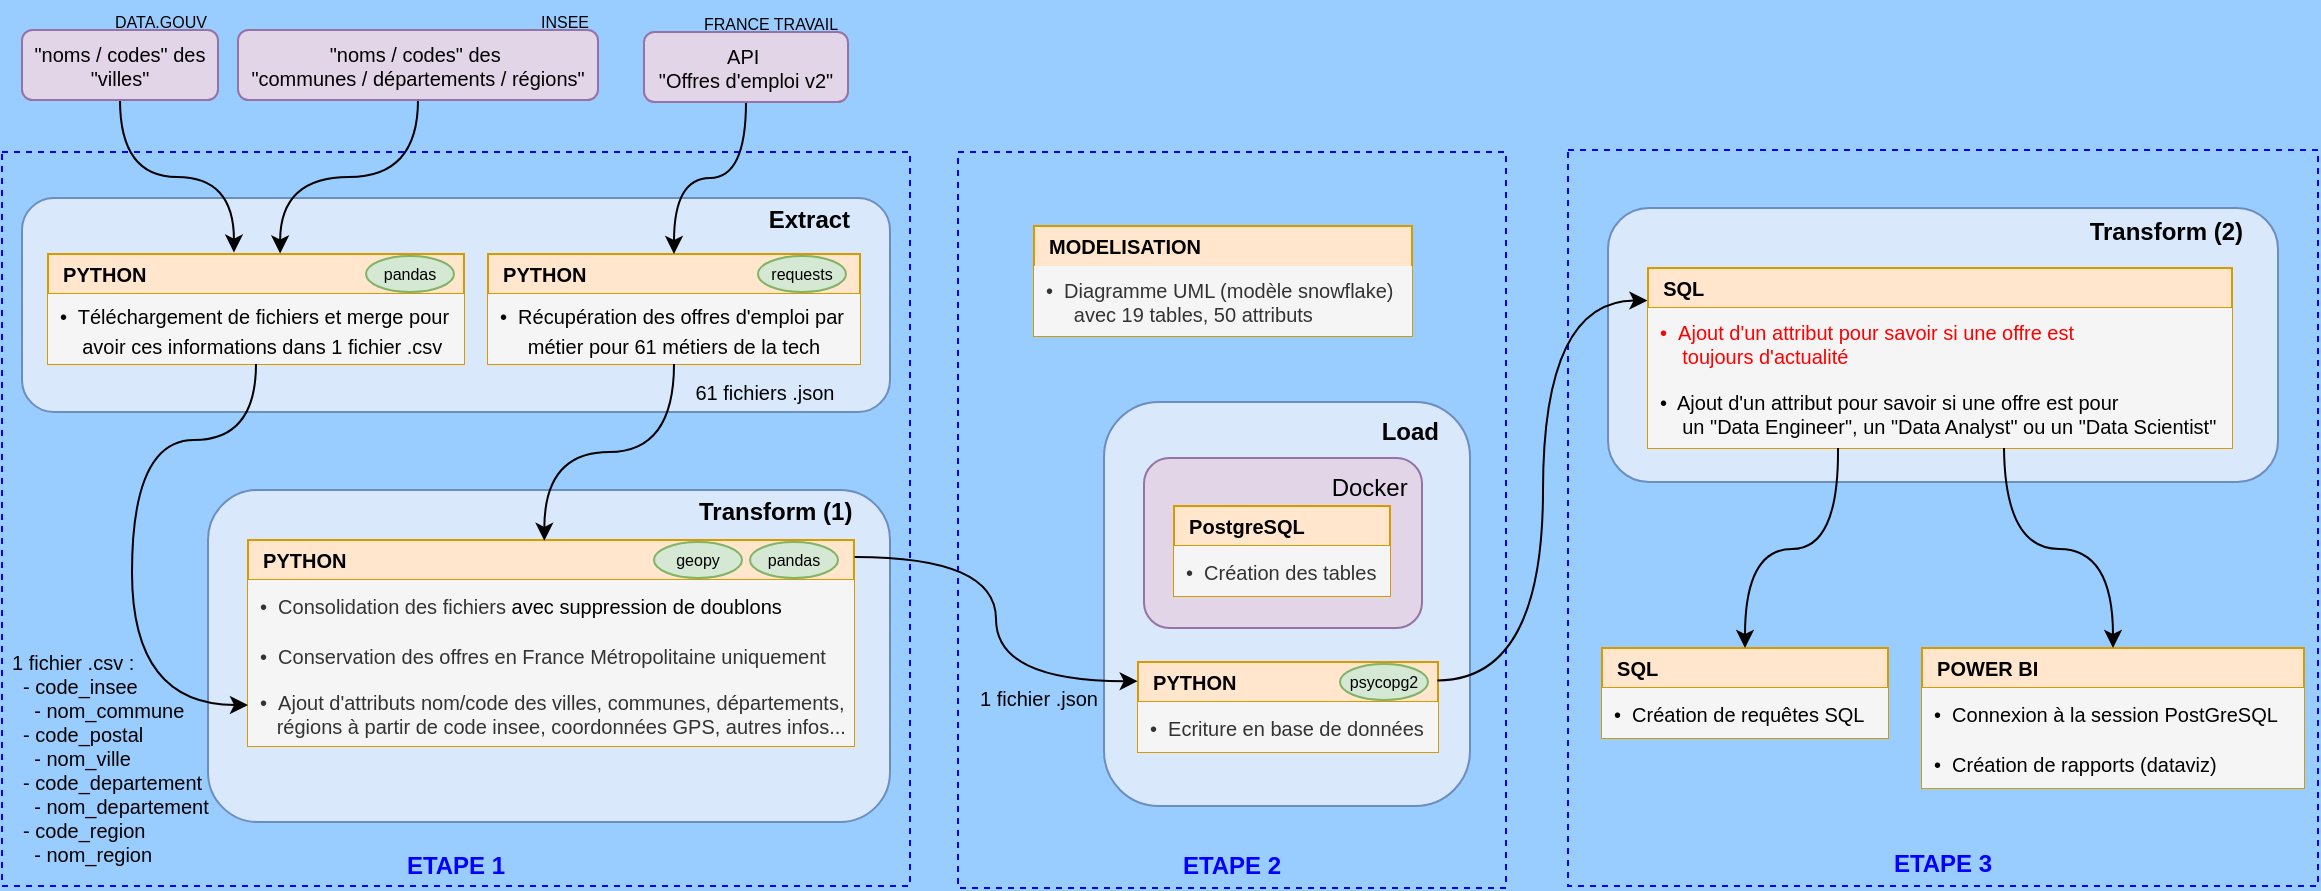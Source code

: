 <mxfile version="26.1.1">
  <diagram name="Page-1" id="PEG4fmZPOcqcN3tmb9fP">
    <mxGraphModel dx="5940" dy="686" grid="0" gridSize="10" guides="1" tooltips="1" connect="1" arrows="1" fold="1" page="1" pageScale="1" pageWidth="4681" pageHeight="3300" background="#99CCFF" math="0" shadow="0">
      <root>
        <mxCell id="0" />
        <mxCell id="1" parent="0" />
        <mxCell id="eYIj9YyXecUdHDmmm4ep-8" value="&lt;div&gt;&lt;font style=&quot;color: rgb(0, 0, 255);&quot;&gt;&lt;br&gt;&lt;/font&gt;&lt;/div&gt;&lt;div&gt;&lt;font style=&quot;color: rgb(0, 0, 255);&quot;&gt;&lt;br&gt;&lt;/font&gt;&lt;/div&gt;&lt;div&gt;&lt;font style=&quot;color: rgb(0, 0, 255);&quot;&gt;&lt;br&gt;&lt;/font&gt;&lt;/div&gt;&lt;div&gt;&lt;font style=&quot;color: rgb(0, 0, 255);&quot;&gt;&lt;br&gt;&lt;/font&gt;&lt;/div&gt;&lt;div&gt;&lt;font style=&quot;color: rgb(0, 0, 255);&quot;&gt;&lt;br&gt;&lt;/font&gt;&lt;/div&gt;&lt;div&gt;&lt;font style=&quot;color: rgb(0, 0, 255);&quot;&gt;&lt;br&gt;&lt;/font&gt;&lt;/div&gt;&lt;div&gt;&lt;font style=&quot;color: rgb(0, 0, 255);&quot;&gt;&lt;br&gt;&lt;/font&gt;&lt;/div&gt;&lt;div&gt;&lt;font style=&quot;color: rgb(0, 0, 255);&quot;&gt;&lt;br&gt;&lt;/font&gt;&lt;/div&gt;&lt;div&gt;&lt;font style=&quot;color: rgb(0, 0, 255);&quot;&gt;&lt;br&gt;&lt;/font&gt;&lt;/div&gt;&lt;div&gt;&lt;font style=&quot;color: rgb(0, 0, 255);&quot;&gt;&lt;br&gt;&lt;/font&gt;&lt;/div&gt;&lt;div&gt;&lt;span style=&quot;background-color: transparent; color: light-dark(rgb(0, 0, 255), rgb(205, 205, 255));&quot;&gt;&lt;br&gt;&lt;/span&gt;&lt;/div&gt;&lt;div&gt;&lt;span style=&quot;background-color: transparent; color: light-dark(rgb(0, 0, 255), rgb(205, 205, 255));&quot;&gt;&lt;br&gt;&lt;/span&gt;&lt;/div&gt;&lt;div&gt;&lt;span style=&quot;background-color: transparent; color: light-dark(rgb(0, 0, 255), rgb(205, 205, 255));&quot;&gt;&lt;br&gt;&lt;/span&gt;&lt;/div&gt;&lt;div&gt;&lt;span style=&quot;background-color: transparent; color: light-dark(rgb(0, 0, 255), rgb(205, 205, 255));&quot;&gt;&lt;br&gt;&lt;/span&gt;&lt;/div&gt;&lt;div&gt;&lt;span style=&quot;background-color: transparent; color: light-dark(rgb(0, 0, 255), rgb(205, 205, 255));&quot;&gt;&lt;br&gt;&lt;/span&gt;&lt;/div&gt;&lt;div&gt;&lt;span style=&quot;background-color: transparent; color: light-dark(rgb(0, 0, 255), rgb(205, 205, 255));&quot;&gt;&lt;br&gt;&lt;/span&gt;&lt;/div&gt;&lt;div&gt;&lt;span style=&quot;background-color: transparent; color: light-dark(rgb(0, 0, 255), rgb(205, 205, 255));&quot;&gt;&lt;br&gt;&lt;/span&gt;&lt;/div&gt;&lt;div&gt;&lt;span style=&quot;background-color: transparent; color: light-dark(rgb(0, 0, 255), rgb(205, 205, 255));&quot;&gt;&lt;br&gt;&lt;/span&gt;&lt;/div&gt;&lt;div&gt;&lt;span style=&quot;background-color: transparent; color: light-dark(rgb(0, 0, 255), rgb(205, 205, 255));&quot;&gt;&lt;br&gt;&lt;/span&gt;&lt;/div&gt;&lt;div&gt;&lt;span style=&quot;background-color: transparent; color: light-dark(rgb(0, 0, 255), rgb(205, 205, 255));&quot;&gt;&lt;br&gt;&lt;/span&gt;&lt;/div&gt;&lt;div&gt;&lt;span style=&quot;background-color: transparent; color: light-dark(rgb(0, 0, 255), rgb(205, 205, 255));&quot;&gt;&lt;br&gt;&lt;/span&gt;&lt;/div&gt;&lt;div&gt;&lt;span style=&quot;background-color: transparent; color: light-dark(rgb(0, 0, 255), rgb(205, 205, 255));&quot;&gt;&lt;br&gt;&lt;/span&gt;&lt;/div&gt;&lt;div&gt;&lt;b style=&quot;background-color: transparent; color: light-dark(rgb(0, 0, 255), rgb(205, 205, 255));&quot;&gt;&lt;br&gt;&lt;/b&gt;&lt;/div&gt;&lt;div&gt;&lt;b style=&quot;background-color: transparent; color: light-dark(rgb(0, 0, 255), rgb(205, 205, 255));&quot;&gt;&lt;br&gt;&lt;/b&gt;&lt;/div&gt;&lt;div&gt;&lt;b style=&quot;background-color: transparent; color: light-dark(rgb(0, 0, 255), rgb(205, 205, 255));&quot;&gt;ETAPE 2&lt;/b&gt;&lt;/div&gt;" style="rounded=0;whiteSpace=wrap;html=1;fillColor=none;dashed=1;strokeColor=#0000FF;" parent="1" vertex="1">
          <mxGeometry x="-3560" y="969" width="274" height="368" as="geometry" />
        </mxCell>
        <mxCell id="ZqSi49jVPxYIq9pt5e5S-24" value="&amp;nbsp; &amp;nbsp; &amp;nbsp; &amp;nbsp; &amp;nbsp; &amp;nbsp; &amp;nbsp; &amp;nbsp; &amp;nbsp; &amp;nbsp; &amp;nbsp; &amp;nbsp; &amp;nbsp; &amp;nbsp; &amp;nbsp; &amp;nbsp; &amp;nbsp; &amp;nbsp; &amp;nbsp;&lt;b&gt;Load&lt;/b&gt;&lt;div&gt;&lt;br&gt;&lt;/div&gt;&lt;div&gt;&lt;br&gt;&lt;/div&gt;&lt;div&gt;&lt;br&gt;&lt;/div&gt;&lt;div&gt;&lt;br&gt;&lt;/div&gt;&lt;div&gt;&lt;br&gt;&lt;/div&gt;&lt;div&gt;&lt;br&gt;&lt;/div&gt;&lt;div&gt;&lt;br&gt;&lt;/div&gt;&lt;div&gt;&lt;br&gt;&lt;/div&gt;&lt;div&gt;&lt;br&gt;&lt;/div&gt;&lt;div&gt;&lt;br&gt;&lt;/div&gt;&lt;div&gt;&lt;br&gt;&lt;/div&gt;&lt;div&gt;&lt;br&gt;&lt;/div&gt;" style="rounded=1;whiteSpace=wrap;html=1;fillColor=#dae8fc;strokeColor=#6c8ebf;" parent="1" vertex="1">
          <mxGeometry x="-3487" y="1094" width="183" height="202" as="geometry" />
        </mxCell>
        <mxCell id="ZqSi49jVPxYIq9pt5e5S-25" value="&lt;div&gt;&lt;br&gt;&lt;/div&gt;&lt;div&gt;&amp;nbsp; &amp;nbsp; &amp;nbsp; &amp;nbsp; &amp;nbsp; &amp;nbsp; &amp;nbsp; &amp;nbsp; &amp;nbsp; &amp;nbsp; &amp;nbsp; &amp;nbsp; &amp;nbsp; Docker&lt;div&gt;&lt;br&gt;&lt;/div&gt;&lt;div&gt;&lt;br&gt;&lt;/div&gt;&lt;div&gt;&lt;br&gt;&lt;/div&gt;&lt;div&gt;&lt;br&gt;&lt;/div&gt;&lt;div&gt;&lt;br&gt;&lt;/div&gt;&lt;/div&gt;" style="rounded=1;whiteSpace=wrap;html=1;fillColor=#e1d5e7;strokeColor=#9673a6;" parent="1" vertex="1">
          <mxGeometry x="-3467" y="1122" width="139" height="85" as="geometry" />
        </mxCell>
        <mxCell id="eYIj9YyXecUdHDmmm4ep-7" value="&lt;div&gt;&lt;font style=&quot;color: rgb(0, 0, 255);&quot;&gt;&lt;br&gt;&lt;/font&gt;&lt;/div&gt;&lt;div&gt;&lt;font style=&quot;color: rgb(0, 0, 255);&quot;&gt;&lt;br&gt;&lt;/font&gt;&lt;/div&gt;&lt;div&gt;&lt;font style=&quot;color: rgb(0, 0, 255);&quot;&gt;&lt;br&gt;&lt;/font&gt;&lt;/div&gt;&lt;div&gt;&lt;font style=&quot;color: rgb(0, 0, 255);&quot;&gt;&lt;br&gt;&lt;/font&gt;&lt;/div&gt;&lt;div&gt;&lt;font style=&quot;color: rgb(0, 0, 255);&quot;&gt;&lt;br&gt;&lt;/font&gt;&lt;/div&gt;&lt;div&gt;&lt;font style=&quot;color: rgb(0, 0, 255);&quot;&gt;&lt;br&gt;&lt;/font&gt;&lt;/div&gt;&lt;div&gt;&lt;font style=&quot;color: rgb(0, 0, 255);&quot;&gt;&lt;br&gt;&lt;/font&gt;&lt;/div&gt;&lt;div&gt;&lt;font style=&quot;color: rgb(0, 0, 255);&quot;&gt;&lt;br&gt;&lt;/font&gt;&lt;/div&gt;&lt;div&gt;&lt;font style=&quot;color: rgb(0, 0, 255);&quot;&gt;&lt;br&gt;&lt;/font&gt;&lt;/div&gt;&lt;div&gt;&lt;font style=&quot;color: rgb(0, 0, 255);&quot;&gt;&lt;br&gt;&lt;/font&gt;&lt;/div&gt;&lt;div&gt;&lt;font style=&quot;color: rgb(0, 0, 255);&quot;&gt;&lt;br&gt;&lt;/font&gt;&lt;/div&gt;&lt;div&gt;&lt;font style=&quot;color: rgb(0, 0, 255);&quot;&gt;&lt;br&gt;&lt;/font&gt;&lt;/div&gt;&lt;div&gt;&lt;font style=&quot;color: rgb(0, 0, 255);&quot;&gt;&lt;br&gt;&lt;/font&gt;&lt;/div&gt;&lt;div&gt;&lt;font style=&quot;color: rgb(0, 0, 255);&quot;&gt;&lt;br&gt;&lt;/font&gt;&lt;/div&gt;&lt;div&gt;&lt;font style=&quot;color: rgb(0, 0, 255);&quot;&gt;&lt;br&gt;&lt;/font&gt;&lt;/div&gt;&lt;div&gt;&lt;font style=&quot;color: rgb(0, 0, 255);&quot;&gt;&lt;br&gt;&lt;/font&gt;&lt;/div&gt;&lt;div&gt;&lt;font style=&quot;color: rgb(0, 0, 255);&quot;&gt;&lt;br&gt;&lt;/font&gt;&lt;/div&gt;&lt;div&gt;&lt;font style=&quot;color: rgb(0, 0, 255);&quot;&gt;&lt;br&gt;&lt;/font&gt;&lt;/div&gt;&lt;div&gt;&lt;span style=&quot;background-color: transparent;&quot;&gt;&lt;font style=&quot;color: rgb(0, 0, 255);&quot;&gt;&lt;br&gt;&lt;/font&gt;&lt;/span&gt;&lt;/div&gt;&lt;div&gt;&lt;span style=&quot;background-color: transparent;&quot;&gt;&lt;font style=&quot;color: rgb(0, 0, 255);&quot;&gt;&lt;br&gt;&lt;/font&gt;&lt;/span&gt;&lt;/div&gt;&lt;div&gt;&lt;span style=&quot;background-color: transparent;&quot;&gt;&lt;font style=&quot;color: rgb(0, 0, 255);&quot;&gt;&lt;br&gt;&lt;/font&gt;&lt;/span&gt;&lt;/div&gt;&lt;div&gt;&lt;span style=&quot;background-color: transparent;&quot;&gt;&lt;font style=&quot;color: rgb(0, 0, 255);&quot;&gt;&lt;br&gt;&lt;/font&gt;&lt;/span&gt;&lt;/div&gt;&lt;div&gt;&lt;span style=&quot;background-color: transparent;&quot;&gt;&lt;font style=&quot;color: rgb(0, 0, 255);&quot;&gt;&lt;br&gt;&lt;/font&gt;&lt;/span&gt;&lt;/div&gt;&lt;div&gt;&lt;br&gt;&lt;/div&gt;&lt;div&gt;&lt;b style=&quot;background-color: transparent; color: light-dark(rgb(0, 0, 255), rgb(205, 205, 255));&quot;&gt;ETAPE 1&lt;/b&gt;&lt;/div&gt;" style="rounded=0;whiteSpace=wrap;html=1;fillColor=none;dashed=1;strokeWidth=1;strokeColor=#0000FF;" parent="1" vertex="1">
          <mxGeometry x="-4038" y="969" width="454" height="367" as="geometry" />
        </mxCell>
        <mxCell id="ZqSi49jVPxYIq9pt5e5S-23" value="&lt;div&gt;&lt;br&gt;&lt;/div&gt;&amp;nbsp; &amp;nbsp; &amp;nbsp; &amp;nbsp; &amp;nbsp; &amp;nbsp; &amp;nbsp; &amp;nbsp; &amp;nbsp; &amp;nbsp; &amp;nbsp; &amp;nbsp; &amp;nbsp; &amp;nbsp; &amp;nbsp; &amp;nbsp; &amp;nbsp; &amp;nbsp; &amp;nbsp; &amp;nbsp; &amp;nbsp; &amp;nbsp; &amp;nbsp; &amp;nbsp; &amp;nbsp; &amp;nbsp; &amp;nbsp; &amp;nbsp; &amp;nbsp; &amp;nbsp; &amp;nbsp; &amp;nbsp; &amp;nbsp; &amp;nbsp; &lt;b&gt;Transform (1)&lt;/b&gt;&lt;div&gt;&lt;br&gt;&lt;/div&gt;&lt;div&gt;&lt;br&gt;&lt;/div&gt;&lt;div&gt;&lt;br&gt;&lt;/div&gt;&lt;div&gt;&lt;br&gt;&lt;/div&gt;&lt;div&gt;&lt;br&gt;&lt;/div&gt;&lt;div&gt;&lt;br&gt;&lt;/div&gt;&lt;div&gt;&lt;br&gt;&lt;/div&gt;&lt;div&gt;&lt;br&gt;&lt;/div&gt;&lt;div&gt;&lt;br&gt;&lt;/div&gt;&lt;div&gt;&lt;br&gt;&lt;/div&gt;&lt;div&gt;&lt;br&gt;&lt;/div&gt;" style="rounded=1;whiteSpace=wrap;html=1;fillColor=#dae8fc;strokeColor=#6c8ebf;" parent="1" vertex="1">
          <mxGeometry x="-3935" y="1138" width="341" height="166" as="geometry" />
        </mxCell>
        <mxCell id="ZqSi49jVPxYIq9pt5e5S-21" value="&amp;nbsp; &amp;nbsp; &amp;nbsp; &amp;nbsp; &amp;nbsp; &amp;nbsp; &amp;nbsp; &amp;nbsp; &amp;nbsp; &amp;nbsp; &amp;nbsp; &amp;nbsp; &amp;nbsp; &amp;nbsp; &amp;nbsp; &amp;nbsp; &amp;nbsp; &amp;nbsp; &amp;nbsp; &amp;nbsp; &amp;nbsp; &amp;nbsp; &amp;nbsp; &amp;nbsp; &amp;nbsp; &amp;nbsp; &amp;nbsp; &amp;nbsp; &amp;nbsp; &amp;nbsp; &amp;nbsp; &amp;nbsp; &amp;nbsp; &amp;nbsp; &amp;nbsp; &amp;nbsp; &amp;nbsp; &amp;nbsp; &amp;nbsp; &amp;nbsp; &amp;nbsp; &amp;nbsp; &amp;nbsp; &amp;nbsp; &amp;nbsp; &amp;nbsp; &amp;nbsp; &amp;nbsp; &amp;nbsp; &amp;nbsp; &amp;nbsp; &amp;nbsp; &amp;nbsp;&amp;nbsp;&lt;b&gt;Extract&lt;/b&gt;&lt;div&gt;&lt;br&gt;&lt;/div&gt;&lt;div&gt;&lt;br&gt;&lt;/div&gt;&lt;div&gt;&lt;br&gt;&lt;/div&gt;&lt;div&gt;&lt;br&gt;&lt;/div&gt;&lt;div&gt;&lt;br&gt;&lt;/div&gt;&lt;div&gt;&lt;br&gt;&lt;/div&gt;" style="rounded=1;whiteSpace=wrap;html=1;fillColor=#dae8fc;strokeColor=#6c8ebf;" parent="1" vertex="1">
          <mxGeometry x="-4028" y="992" width="434" height="107" as="geometry" />
        </mxCell>
        <mxCell id="eYIj9YyXecUdHDmmm4ep-2" value="&lt;b&gt;&amp;nbsp; PYTHON&lt;/b&gt;" style="swimlane;fontStyle=0;childLayout=stackLayout;horizontal=1;startSize=20;horizontalStack=0;resizeParent=1;resizeParentMax=0;resizeLast=0;collapsible=0;marginBottom=0;whiteSpace=wrap;html=1;fillColor=#ffe6cc;strokeColor=#d79b00;rounded=0;align=left;swimlaneLine=1;glass=0;shadow=0;swimlaneHead=1;swimlaneBody=1;connectable=1;allowArrows=1;container=1;verticalAlign=middle;fontFamily=Helvetica;fontSize=10;fontColor=default;" parent="1" vertex="1">
          <mxGeometry x="-3795" y="1020" width="186" height="55" as="geometry">
            <mxRectangle x="-3925" y="994" width="54" height="30" as="alternateBounds" />
          </mxGeometry>
        </mxCell>
        <mxCell id="eYIj9YyXecUdHDmmm4ep-18" value="&lt;font style=&quot;font-size: 10px; color: rgb(0, 0, 0);&quot;&gt;•&amp;nbsp; Récupération des offres d&#39;emploi par&amp;nbsp;&lt;/font&gt;&lt;div&gt;&lt;font style=&quot;font-size: 10px; color: rgb(0, 0, 0);&quot;&gt;&amp;nbsp; &amp;nbsp; &amp;nbsp;métier&amp;nbsp;&lt;/font&gt;&lt;span style=&quot;color: light-dark(rgb(0, 0, 0), rgb(237, 237, 237)); font-size: 10px; background-color: transparent;&quot;&gt;pour 61 métiers de la tech&lt;/span&gt;&lt;/div&gt;" style="text;align=left;verticalAlign=middle;spacingLeft=4;spacingRight=4;overflow=hidden;points=[[0,0.5],[1,0.5]];portConstraint=eastwest;rotatable=0;whiteSpace=wrap;html=1;fontFamily=Helvetica;fontSize=12;fontStyle=0;fillColor=#f5f5f5;fontColor=#333333;strokeColor=none;" parent="eYIj9YyXecUdHDmmm4ep-2" vertex="1">
          <mxGeometry y="20" width="186" height="35" as="geometry" />
        </mxCell>
        <mxCell id="eYIj9YyXecUdHDmmm4ep-9" value="&lt;b&gt;&amp;nbsp; PYTHON&lt;/b&gt;" style="swimlane;fontStyle=0;childLayout=stackLayout;horizontal=1;startSize=20;horizontalStack=0;resizeParent=1;resizeParentMax=0;resizeLast=0;collapsible=0;marginBottom=0;whiteSpace=wrap;html=1;fillColor=#ffe6cc;strokeColor=#d79b00;rounded=0;shadow=0;glass=0;align=left;verticalAlign=middle;fontFamily=Helvetica;fontSize=10;fontColor=default;" parent="1" vertex="1">
          <mxGeometry x="-3470" y="1224" width="150" height="45" as="geometry">
            <mxRectangle x="-3715" y="1075" width="54" height="30" as="alternateBounds" />
          </mxGeometry>
        </mxCell>
        <mxCell id="eYIj9YyXecUdHDmmm4ep-10" value="•&amp;nbsp;&amp;nbsp;Ecriture en base de données" style="text;strokeColor=none;fillColor=#f5f5f5;align=left;verticalAlign=middle;spacingLeft=4;spacingRight=4;overflow=hidden;points=[[0,0.5],[1,0.5]];portConstraint=eastwest;rotatable=0;whiteSpace=wrap;html=1;fontFamily=Helvetica;fontSize=10;fontColor=#333333;fontStyle=0;" parent="eYIj9YyXecUdHDmmm4ep-9" vertex="1">
          <mxGeometry y="20" width="150" height="25" as="geometry" />
        </mxCell>
        <mxCell id="eYIj9YyXecUdHDmmm4ep-14" value="&lt;b&gt;&amp;nbsp; MODELISATION&lt;/b&gt;" style="swimlane;fontStyle=0;childLayout=stackLayout;horizontal=1;startSize=20;horizontalStack=0;resizeParent=1;resizeParentMax=0;resizeLast=0;collapsible=0;marginBottom=0;whiteSpace=wrap;html=1;fillColor=#ffe6cc;strokeColor=#D79B00;rounded=0;shadow=0;glass=0;align=left;verticalAlign=middle;fontFamily=Helvetica;fontSize=10;fontColor=default;swimlaneLine=0;gradientColor=none;" parent="1" vertex="1">
          <mxGeometry x="-3522" y="1006" width="189" height="55" as="geometry">
            <mxRectangle x="-3715" y="1075" width="54" height="30" as="alternateBounds" />
          </mxGeometry>
        </mxCell>
        <mxCell id="eYIj9YyXecUdHDmmm4ep-15" value="•&amp;nbsp;&amp;nbsp;Diagramme UML (modèle snowflake)&lt;div&gt;&amp;nbsp; &amp;nbsp; &amp;nbsp;avec 19 tables, 50 attributs&amp;nbsp;&lt;/div&gt;" style="text;strokeColor=none;fillColor=#f5f5f5;align=left;verticalAlign=middle;spacingLeft=4;spacingRight=4;overflow=hidden;points=[[0,0.5],[1,0.5]];portConstraint=eastwest;rotatable=0;whiteSpace=wrap;html=1;fontFamily=Helvetica;fontSize=10;fontColor=#333333;fontStyle=0;" parent="eYIj9YyXecUdHDmmm4ep-14" vertex="1">
          <mxGeometry y="20" width="189" height="35" as="geometry" />
        </mxCell>
        <mxCell id="eYIj9YyXecUdHDmmm4ep-16" value="&lt;b&gt;&amp;nbsp; PostgreSQL&lt;/b&gt;" style="swimlane;fontStyle=0;childLayout=stackLayout;horizontal=1;startSize=20;horizontalStack=0;resizeParent=1;resizeParentMax=0;resizeLast=0;collapsible=0;marginBottom=0;whiteSpace=wrap;html=1;fillColor=#ffe6cc;strokeColor=#d79b00;rounded=0;shadow=0;glass=0;align=left;verticalAlign=middle;fontFamily=Helvetica;fontSize=10;fontColor=default;" parent="1" vertex="1">
          <mxGeometry x="-3452" y="1146" width="108" height="45" as="geometry">
            <mxRectangle x="-3715" y="1075" width="54" height="30" as="alternateBounds" />
          </mxGeometry>
        </mxCell>
        <mxCell id="eYIj9YyXecUdHDmmm4ep-17" value="•&amp;nbsp;&amp;nbsp;Création des tables" style="text;strokeColor=none;fillColor=#f5f5f5;align=left;verticalAlign=middle;spacingLeft=4;spacingRight=4;overflow=hidden;points=[[0,0.5],[1,0.5]];portConstraint=eastwest;rotatable=0;whiteSpace=wrap;html=1;fontFamily=Helvetica;fontSize=10;fontColor=#333333;fontStyle=0;" parent="eYIj9YyXecUdHDmmm4ep-16" vertex="1">
          <mxGeometry y="20" width="108" height="25" as="geometry" />
        </mxCell>
        <mxCell id="eYIj9YyXecUdHDmmm4ep-19" value="&lt;b&gt;&lt;font style=&quot;font-size: 10px;&quot;&gt;&amp;nbsp; PYTHON&lt;/font&gt;&lt;/b&gt;" style="swimlane;fontStyle=0;childLayout=stackLayout;horizontal=1;startSize=20;horizontalStack=0;resizeParent=1;resizeParentMax=0;resizeLast=0;collapsible=0;marginBottom=0;whiteSpace=wrap;html=1;fillColor=#ffe6cc;strokeColor=#d79b00;rounded=0;align=left;shadow=0;glass=0;verticalAlign=middle;fontFamily=Helvetica;fontSize=12;" parent="1" vertex="1">
          <mxGeometry x="-3915" y="1163" width="303" height="103" as="geometry">
            <mxRectangle x="-3715" y="1075" width="54" height="30" as="alternateBounds" />
          </mxGeometry>
        </mxCell>
        <mxCell id="eYIj9YyXecUdHDmmm4ep-22" value="•&amp;nbsp;&amp;nbsp;Consolidation des fichiers&amp;nbsp;&lt;span style=&quot;color: light-dark(rgb(0, 0, 0), rgb(255, 255, 255)); background-color: transparent;&quot;&gt;avec suppression de doublons&lt;/span&gt;" style="text;strokeColor=none;fillColor=#f5f5f5;align=left;verticalAlign=middle;spacingLeft=4;spacingRight=4;overflow=hidden;points=[[0,0.5],[1,0.5]];portConstraint=eastwest;rotatable=0;whiteSpace=wrap;html=1;fontFamily=Helvetica;fontSize=10;fontColor=#333333;fontStyle=0;" parent="eYIj9YyXecUdHDmmm4ep-19" vertex="1">
          <mxGeometry y="20" width="303" height="25" as="geometry" />
        </mxCell>
        <mxCell id="ZqSi49jVPxYIq9pt5e5S-17" value="•&amp;nbsp;&amp;nbsp;Conservation des offres en France Métropolitaine uniquement" style="text;strokeColor=none;fillColor=#f5f5f5;align=left;verticalAlign=middle;spacingLeft=4;spacingRight=4;overflow=hidden;points=[[0,0.5],[1,0.5]];portConstraint=eastwest;rotatable=0;whiteSpace=wrap;html=1;fontFamily=Helvetica;fontSize=10;fontColor=#333333;fontStyle=0;" parent="eYIj9YyXecUdHDmmm4ep-19" vertex="1">
          <mxGeometry y="45" width="303" height="25" as="geometry" />
        </mxCell>
        <mxCell id="eYIj9YyXecUdHDmmm4ep-23" value="•&amp;nbsp;&amp;nbsp;Ajout d&#39;attributs nom/code des villes, communes, départements,&lt;div&gt;&amp;nbsp; &amp;nbsp;régions à partir&amp;nbsp;&lt;span style=&quot;background-color: transparent; color: light-dark(rgb(51, 51, 51), rgb(193, 193, 193));&quot;&gt;de code insee, coordonnées GPS, autres infos...&lt;/span&gt;&lt;/div&gt;" style="text;strokeColor=none;fillColor=#f5f5f5;align=left;verticalAlign=middle;spacingLeft=4;spacingRight=4;overflow=hidden;points=[[0,0.5],[1,0.5]];portConstraint=eastwest;rotatable=0;whiteSpace=wrap;html=1;fontFamily=Helvetica;fontSize=10;fontColor=#333333;fontStyle=0;" parent="eYIj9YyXecUdHDmmm4ep-19" vertex="1">
          <mxGeometry y="70" width="303" height="33" as="geometry" />
        </mxCell>
        <mxCell id="eYIj9YyXecUdHDmmm4ep-27" style="edgeStyle=orthogonalEdgeStyle;rounded=0;orthogonalLoop=1;jettySize=auto;html=1;exitX=0.5;exitY=1;exitDx=0;exitDy=0;curved=1;entryX=0.5;entryY=0;entryDx=0;entryDy=0;" parent="1" source="eYIj9YyXecUdHDmmm4ep-25" target="eYIj9YyXecUdHDmmm4ep-2" edge="1">
          <mxGeometry relative="1" as="geometry">
            <mxPoint x="-3723" y="1020" as="targetPoint" />
          </mxGeometry>
        </mxCell>
        <mxCell id="eYIj9YyXecUdHDmmm4ep-25" value="API&amp;nbsp;&lt;div&gt;&lt;span style=&quot;background-color: transparent; color: light-dark(rgb(0, 0, 0), rgb(255, 255, 255));&quot;&gt;&quot;Offres d&#39;emploi v2&quot;&lt;/span&gt;&lt;/div&gt;" style="rounded=1;whiteSpace=wrap;html=1;fillColor=#e1d5e7;strokeColor=#9673a6;fontSize=10;" parent="1" vertex="1">
          <mxGeometry x="-3717" y="909" width="102" height="35" as="geometry" />
        </mxCell>
        <mxCell id="eYIj9YyXecUdHDmmm4ep-28" style="edgeStyle=orthogonalEdgeStyle;rounded=0;orthogonalLoop=1;jettySize=auto;html=1;entryX=0.489;entryY=0.004;entryDx=0;entryDy=0;entryPerimeter=0;curved=1;" parent="1" source="eYIj9YyXecUdHDmmm4ep-2" target="eYIj9YyXecUdHDmmm4ep-19" edge="1">
          <mxGeometry relative="1" as="geometry" />
        </mxCell>
        <mxCell id="eYIj9YyXecUdHDmmm4ep-29" value="61 fichiers .json" style="text;html=1;align=center;verticalAlign=middle;whiteSpace=wrap;rounded=0;fontSize=10;" parent="1" vertex="1">
          <mxGeometry x="-3698.5" y="1074" width="83" height="30" as="geometry" />
        </mxCell>
        <mxCell id="eYIj9YyXecUdHDmmm4ep-31" style="edgeStyle=orthogonalEdgeStyle;rounded=0;orthogonalLoop=1;jettySize=auto;html=1;entryX=-0.001;entryY=0.213;entryDx=0;entryDy=0;curved=1;exitX=1.001;exitY=0.082;exitDx=0;exitDy=0;exitPerimeter=0;entryPerimeter=0;" parent="1" source="eYIj9YyXecUdHDmmm4ep-19" target="eYIj9YyXecUdHDmmm4ep-9" edge="1">
          <mxGeometry relative="1" as="geometry" />
        </mxCell>
        <mxCell id="eYIj9YyXecUdHDmmm4ep-32" value="1 fichier .json" style="text;html=1;align=center;verticalAlign=middle;whiteSpace=wrap;rounded=0;fontSize=10;" parent="1" vertex="1">
          <mxGeometry x="-3558" y="1227" width="77" height="30" as="geometry" />
        </mxCell>
        <mxCell id="ZqSi49jVPxYIq9pt5e5S-6" value="requests" style="ellipse;whiteSpace=wrap;html=1;fontSize=8;fillColor=#d5e8d4;strokeColor=#82b366;" parent="1" vertex="1">
          <mxGeometry x="-3660" y="1021" width="44" height="18" as="geometry" />
        </mxCell>
        <mxCell id="ZqSi49jVPxYIq9pt5e5S-15" value="pandas" style="ellipse;whiteSpace=wrap;html=1;fontSize=8;fillColor=#d5e8d4;strokeColor=#82b366;" parent="1" vertex="1">
          <mxGeometry x="-3664" y="1164" width="44" height="18" as="geometry" />
        </mxCell>
        <mxCell id="ZqSi49jVPxYIq9pt5e5S-16" value="psycopg2" style="ellipse;whiteSpace=wrap;html=1;fontSize=8;fillColor=#d5e8d4;strokeColor=#82b366;" parent="1" vertex="1">
          <mxGeometry x="-3369" y="1225" width="44" height="18" as="geometry" />
        </mxCell>
        <mxCell id="ZqSi49jVPxYIq9pt5e5S-26" value="&lt;div&gt;&lt;font style=&quot;color: rgb(0, 0, 255);&quot;&gt;&lt;br&gt;&lt;/font&gt;&lt;/div&gt;&lt;div&gt;&lt;font style=&quot;color: rgb(0, 0, 255);&quot;&gt;&lt;br&gt;&lt;/font&gt;&lt;/div&gt;&lt;div&gt;&lt;font style=&quot;color: rgb(0, 0, 255);&quot;&gt;&lt;br&gt;&lt;/font&gt;&lt;/div&gt;&lt;div&gt;&lt;font style=&quot;color: rgb(0, 0, 255);&quot;&gt;&lt;br&gt;&lt;/font&gt;&lt;/div&gt;&lt;div&gt;&lt;font style=&quot;color: rgb(0, 0, 255);&quot;&gt;&lt;br&gt;&lt;/font&gt;&lt;/div&gt;&lt;div&gt;&lt;font style=&quot;color: rgb(0, 0, 255);&quot;&gt;&lt;br&gt;&lt;/font&gt;&lt;/div&gt;&lt;div&gt;&lt;font style=&quot;color: rgb(0, 0, 255);&quot;&gt;&lt;br&gt;&lt;/font&gt;&lt;/div&gt;&lt;div&gt;&lt;font style=&quot;color: rgb(0, 0, 255);&quot;&gt;&lt;br&gt;&lt;/font&gt;&lt;/div&gt;&lt;div&gt;&lt;font style=&quot;color: rgb(0, 0, 255);&quot;&gt;&lt;br&gt;&lt;/font&gt;&lt;/div&gt;&lt;div&gt;&lt;font style=&quot;color: rgb(0, 0, 255);&quot;&gt;&lt;br&gt;&lt;/font&gt;&lt;/div&gt;&lt;div&gt;&lt;span style=&quot;background-color: transparent; color: light-dark(rgb(0, 0, 255), rgb(205, 205, 255));&quot;&gt;&lt;br&gt;&lt;/span&gt;&lt;/div&gt;&lt;div&gt;&lt;span style=&quot;background-color: transparent; color: light-dark(rgb(0, 0, 255), rgb(205, 205, 255));&quot;&gt;&lt;br&gt;&lt;/span&gt;&lt;/div&gt;&lt;div&gt;&lt;span style=&quot;background-color: transparent; color: light-dark(rgb(0, 0, 255), rgb(205, 205, 255));&quot;&gt;&lt;br&gt;&lt;/span&gt;&lt;/div&gt;&lt;div&gt;&lt;span style=&quot;background-color: transparent; color: light-dark(rgb(0, 0, 255), rgb(205, 205, 255));&quot;&gt;&lt;br&gt;&lt;/span&gt;&lt;/div&gt;&lt;div&gt;&lt;span style=&quot;background-color: transparent; color: light-dark(rgb(0, 0, 255), rgb(205, 205, 255));&quot;&gt;&lt;br&gt;&lt;/span&gt;&lt;/div&gt;&lt;div&gt;&lt;span style=&quot;background-color: transparent; color: light-dark(rgb(0, 0, 255), rgb(205, 205, 255));&quot;&gt;&lt;br&gt;&lt;/span&gt;&lt;/div&gt;&lt;div&gt;&lt;span style=&quot;background-color: transparent; color: light-dark(rgb(0, 0, 255), rgb(205, 205, 255));&quot;&gt;&lt;br&gt;&lt;/span&gt;&lt;/div&gt;&lt;div&gt;&lt;span style=&quot;background-color: transparent; color: light-dark(rgb(0, 0, 255), rgb(205, 205, 255));&quot;&gt;&lt;br&gt;&lt;/span&gt;&lt;/div&gt;&lt;div&gt;&lt;span style=&quot;background-color: transparent; color: light-dark(rgb(0, 0, 255), rgb(205, 205, 255));&quot;&gt;&lt;br&gt;&lt;/span&gt;&lt;/div&gt;&lt;div&gt;&lt;span style=&quot;background-color: transparent; color: light-dark(rgb(0, 0, 255), rgb(205, 205, 255));&quot;&gt;&lt;br&gt;&lt;/span&gt;&lt;/div&gt;&lt;div&gt;&lt;span style=&quot;background-color: transparent; color: light-dark(rgb(0, 0, 255), rgb(205, 205, 255));&quot;&gt;&lt;br&gt;&lt;/span&gt;&lt;/div&gt;&lt;div&gt;&lt;span style=&quot;background-color: transparent; color: light-dark(rgb(0, 0, 255), rgb(205, 205, 255));&quot;&gt;&lt;br&gt;&lt;/span&gt;&lt;/div&gt;&lt;div&gt;&lt;b style=&quot;background-color: transparent; color: light-dark(rgb(0, 0, 255), rgb(205, 205, 255));&quot;&gt;&lt;br&gt;&lt;/b&gt;&lt;/div&gt;&lt;div&gt;&lt;b style=&quot;background-color: transparent; color: light-dark(rgb(0, 0, 255), rgb(205, 205, 255));&quot;&gt;&lt;br&gt;&lt;/b&gt;&lt;/div&gt;&lt;div&gt;&lt;b style=&quot;background-color: transparent; color: light-dark(rgb(0, 0, 255), rgb(205, 205, 255));&quot;&gt;ETAPE 3&lt;/b&gt;&lt;/div&gt;" style="rounded=0;whiteSpace=wrap;html=1;fillColor=none;dashed=1;strokeColor=#0000FF;" parent="1" vertex="1">
          <mxGeometry x="-3255" y="968" width="375" height="368" as="geometry" />
        </mxCell>
        <mxCell id="ZqSi49jVPxYIq9pt5e5S-31" value="&lt;b&gt;&amp;nbsp; POWER BI&lt;/b&gt;" style="swimlane;fontStyle=0;childLayout=stackLayout;horizontal=1;startSize=20;horizontalStack=0;resizeParent=1;resizeParentMax=0;resizeLast=0;collapsible=0;marginBottom=0;whiteSpace=wrap;html=1;fillColor=#ffe6cc;strokeColor=#d79b00;rounded=0;align=left;swimlaneLine=1;glass=0;shadow=0;swimlaneHead=1;swimlaneBody=1;connectable=1;allowArrows=1;container=1;verticalAlign=middle;fontFamily=Helvetica;fontSize=10;fontColor=default;" parent="1" vertex="1">
          <mxGeometry x="-3078" y="1217" width="191" height="70" as="geometry">
            <mxRectangle x="-3925" y="994" width="54" height="30" as="alternateBounds" />
          </mxGeometry>
        </mxCell>
        <mxCell id="ZqSi49jVPxYIq9pt5e5S-32" value="&lt;font style=&quot;font-size: 10px; color: rgb(0, 0, 0);&quot;&gt;•&amp;nbsp; Connexion à la session PostGreSQL&lt;/font&gt;" style="text;align=left;verticalAlign=middle;spacingLeft=4;spacingRight=4;overflow=hidden;points=[[0,0.5],[1,0.5]];portConstraint=eastwest;rotatable=0;whiteSpace=wrap;html=1;fontFamily=Helvetica;fontSize=12;fontStyle=0;fillColor=#f5f5f5;fontColor=#333333;strokeColor=none;" parent="ZqSi49jVPxYIq9pt5e5S-31" vertex="1">
          <mxGeometry y="20" width="191" height="25" as="geometry" />
        </mxCell>
        <mxCell id="-rZxHQYXAFOoNfdk5uPC-2" value="&lt;font style=&quot;font-size: 10px; color: rgb(0, 0, 0);&quot;&gt;•&amp;nbsp; Création de rapports (dataviz)&lt;/font&gt;" style="text;align=left;verticalAlign=middle;spacingLeft=4;spacingRight=4;overflow=hidden;points=[[0,0.5],[1,0.5]];portConstraint=eastwest;rotatable=0;whiteSpace=wrap;html=1;fontFamily=Helvetica;fontSize=12;fontStyle=0;fillColor=#f5f5f5;fontColor=#333333;strokeColor=none;" parent="ZqSi49jVPxYIq9pt5e5S-31" vertex="1">
          <mxGeometry y="45" width="191" height="25" as="geometry" />
        </mxCell>
        <mxCell id="BL1sSyGnwAxIdbxrwCoB-6" value="&lt;b&gt;&amp;nbsp; PYTHON&lt;/b&gt;" style="swimlane;fontStyle=0;childLayout=stackLayout;horizontal=1;startSize=20;horizontalStack=0;resizeParent=1;resizeParentMax=0;resizeLast=0;collapsible=0;marginBottom=0;whiteSpace=wrap;html=1;fillColor=#ffe6cc;strokeColor=#d79b00;rounded=0;align=left;swimlaneLine=1;glass=0;shadow=0;swimlaneHead=1;swimlaneBody=1;connectable=1;allowArrows=1;container=1;verticalAlign=middle;fontFamily=Helvetica;fontSize=10;fontColor=default;" parent="1" vertex="1">
          <mxGeometry x="-4015" y="1020" width="208" height="55" as="geometry">
            <mxRectangle x="-3925" y="994" width="54" height="30" as="alternateBounds" />
          </mxGeometry>
        </mxCell>
        <mxCell id="BL1sSyGnwAxIdbxrwCoB-7" value="&lt;font style=&quot;font-size: 10px; color: rgb(0, 0, 0);&quot;&gt;•&amp;nbsp; Téléchargement de fichiers et merge&amp;nbsp;&lt;/font&gt;&lt;span style=&quot;background-color: transparent; color: light-dark(rgb(0, 0, 0), rgb(237, 237, 237)); font-size: 10px;&quot;&gt;pour&amp;nbsp;&lt;/span&gt;&lt;div&gt;&lt;span style=&quot;background-color: transparent; color: light-dark(rgb(0, 0, 0), rgb(237, 237, 237)); font-size: 10px;&quot;&gt;&amp;nbsp; &amp;nbsp; avoir ces informations dans 1 fichier .csv&lt;/span&gt;&lt;/div&gt;" style="text;align=left;verticalAlign=middle;spacingLeft=4;spacingRight=4;overflow=hidden;points=[[0,0.5],[1,0.5]];portConstraint=eastwest;rotatable=0;whiteSpace=wrap;html=1;fontFamily=Helvetica;fontSize=12;fontStyle=0;fillColor=#f5f5f5;fontColor=#333333;strokeColor=none;" parent="BL1sSyGnwAxIdbxrwCoB-6" vertex="1">
          <mxGeometry y="20" width="208" height="35" as="geometry" />
        </mxCell>
        <mxCell id="BL1sSyGnwAxIdbxrwCoB-8" value="pandas" style="ellipse;whiteSpace=wrap;html=1;fontSize=8;fillColor=#d5e8d4;strokeColor=#82b366;" parent="1" vertex="1">
          <mxGeometry x="-3856" y="1021" width="44" height="18" as="geometry" />
        </mxCell>
        <mxCell id="BL1sSyGnwAxIdbxrwCoB-10" style="edgeStyle=orthogonalEdgeStyle;rounded=0;orthogonalLoop=1;jettySize=auto;html=1;curved=1;entryX=0.558;entryY=-0.005;entryDx=0;entryDy=0;entryPerimeter=0;exitX=0.5;exitY=1;exitDx=0;exitDy=0;" parent="1" source="GoGkWiDGdS2pF1R7IaA1-3" target="BL1sSyGnwAxIdbxrwCoB-6" edge="1">
          <mxGeometry relative="1" as="geometry">
            <mxPoint x="-3818" y="959" as="sourcePoint" />
            <mxPoint x="-3931" y="1033" as="targetPoint" />
          </mxGeometry>
        </mxCell>
        <mxCell id="BL1sSyGnwAxIdbxrwCoB-11" style="edgeStyle=orthogonalEdgeStyle;rounded=0;orthogonalLoop=1;jettySize=auto;html=1;entryX=0;entryY=0.5;entryDx=0;entryDy=0;curved=1;exitX=0.5;exitY=1;exitDx=0;exitDy=0;" parent="1" source="BL1sSyGnwAxIdbxrwCoB-6" edge="1">
          <mxGeometry relative="1" as="geometry">
            <mxPoint x="-3925" y="1076" as="sourcePoint" />
            <mxPoint x="-3915" y="1245.5" as="targetPoint" />
            <Array as="points">
              <mxPoint x="-3911" y="1113" />
              <mxPoint x="-3973" y="1113" />
              <mxPoint x="-3973" y="1245" />
            </Array>
          </mxGeometry>
        </mxCell>
        <mxCell id="BL1sSyGnwAxIdbxrwCoB-17" style="edgeStyle=orthogonalEdgeStyle;rounded=0;orthogonalLoop=1;jettySize=auto;html=1;exitX=0.5;exitY=1;exitDx=0;exitDy=0;curved=1;entryX=0.447;entryY=-0.013;entryDx=0;entryDy=0;entryPerimeter=0;" parent="1" source="GoGkWiDGdS2pF1R7IaA1-2" target="BL1sSyGnwAxIdbxrwCoB-6" edge="1">
          <mxGeometry relative="1" as="geometry">
            <mxPoint x="-3947" y="944" as="sourcePoint" />
            <mxPoint x="-4034.29" y="1039.47" as="targetPoint" />
          </mxGeometry>
        </mxCell>
        <mxCell id="BL1sSyGnwAxIdbxrwCoB-20" value="FRANCE TRAVAIL" style="text;html=1;align=center;verticalAlign=middle;resizable=0;points=[];autosize=1;strokeColor=none;fillColor=none;fontSize=8;" parent="1" vertex="1">
          <mxGeometry x="-3697" y="894" width="85" height="22" as="geometry" />
        </mxCell>
        <mxCell id="BL1sSyGnwAxIdbxrwCoB-21" value="geopy" style="ellipse;whiteSpace=wrap;html=1;fontSize=8;fillColor=#d5e8d4;strokeColor=#82b366;" parent="1" vertex="1">
          <mxGeometry x="-3712" y="1164" width="44" height="18" as="geometry" />
        </mxCell>
        <mxCell id="BL1sSyGnwAxIdbxrwCoB-5" value="1 fichier .csv :&lt;div&gt;&lt;div&gt;&amp;nbsp; - code_insee&lt;/div&gt;&lt;div&gt;&amp;nbsp; &amp;nbsp; - nom_commune&lt;/div&gt;&lt;div&gt;&amp;nbsp; - code_postal&lt;/div&gt;&lt;div&gt;&amp;nbsp; &amp;nbsp; - nom_ville&lt;/div&gt;&lt;div&gt;&amp;nbsp; - code_departement&lt;/div&gt;&lt;div&gt;&amp;nbsp; &amp;nbsp; - nom_departement&lt;/div&gt;&lt;div&gt;&amp;nbsp; - code_region&lt;/div&gt;&lt;div&gt;&amp;nbsp; &amp;nbsp; - nom_region&lt;/div&gt;&lt;/div&gt;" style="text;html=1;align=left;verticalAlign=middle;whiteSpace=wrap;rounded=0;fontSize=10;" parent="1" vertex="1">
          <mxGeometry x="-4035" y="1206" width="103" height="131" as="geometry" />
        </mxCell>
        <mxCell id="GoGkWiDGdS2pF1R7IaA1-2" value="&lt;div&gt;&quot;noms / codes&quot;&amp;nbsp;&lt;span style=&quot;background-color: transparent; color: light-dark(rgb(0, 0, 0), rgb(255, 255, 255));&quot;&gt;des&lt;/span&gt;&lt;/div&gt;&lt;div&gt;&quot;villes&quot;&lt;/div&gt;" style="rounded=1;whiteSpace=wrap;html=1;fillColor=#e1d5e7;strokeColor=#9673a6;fontSize=10;container=0;enumerate=0;" parent="1" vertex="1">
          <mxGeometry x="-4028" y="908" width="98" height="35" as="geometry" />
        </mxCell>
        <mxCell id="GoGkWiDGdS2pF1R7IaA1-3" value="&lt;div&gt;&lt;span style=&quot;background-color: transparent; color: light-dark(rgb(0, 0, 0), rgb(255, 255, 255));&quot;&gt;&quot;noms / codes&quot;&amp;nbsp;&lt;/span&gt;&lt;span style=&quot;background-color: transparent; color: light-dark(rgb(0, 0, 0), rgb(255, 255, 255));&quot;&gt;des&amp;nbsp;&lt;/span&gt;&lt;/div&gt;&lt;div&gt;&lt;span style=&quot;background-color: transparent; color: light-dark(rgb(0, 0, 0), rgb(255, 255, 255));&quot;&gt;&quot;communes / départements / régions&quot;&lt;/span&gt;&lt;/div&gt;" style="rounded=1;whiteSpace=wrap;html=1;fillColor=#e1d5e7;strokeColor=#9673a6;fontSize=10;" parent="1" vertex="1">
          <mxGeometry x="-3920" y="908" width="180" height="35" as="geometry" />
        </mxCell>
        <mxCell id="GoGkWiDGdS2pF1R7IaA1-4" value="INSEE" style="text;html=1;align=center;verticalAlign=middle;resizable=0;points=[];autosize=1;strokeColor=none;fillColor=none;fontSize=8;" parent="1" vertex="1">
          <mxGeometry x="-3778" y="893" width="42" height="22" as="geometry" />
        </mxCell>
        <mxCell id="GoGkWiDGdS2pF1R7IaA1-5" value="DATA.GOUV" style="text;html=1;align=center;verticalAlign=middle;resizable=0;points=[];autosize=1;strokeColor=none;fillColor=none;fontSize=8;" parent="1" vertex="1">
          <mxGeometry x="-3991" y="893" width="64" height="22" as="geometry" />
        </mxCell>
        <mxCell id="-rZxHQYXAFOoNfdk5uPC-3" value="&lt;div&gt;&lt;span style=&quot;background-color: transparent; color: light-dark(rgb(0, 0, 0), rgb(255, 255, 255));&quot;&gt;&amp;nbsp; &amp;nbsp; &amp;nbsp; &amp;nbsp; &amp;nbsp; &amp;nbsp; &amp;nbsp; &amp;nbsp; &amp;nbsp; &amp;nbsp; &amp;nbsp; &amp;nbsp; &amp;nbsp; &amp;nbsp; &amp;nbsp; &amp;nbsp; &amp;nbsp; &amp;nbsp; &amp;nbsp; &amp;nbsp; &amp;nbsp; &amp;nbsp; &amp;nbsp; &amp;nbsp; &amp;nbsp; &amp;nbsp; &amp;nbsp; &amp;nbsp; &amp;nbsp; &amp;nbsp; &amp;nbsp; &amp;nbsp; &amp;nbsp; &amp;nbsp;&lt;/span&gt;&lt;b style=&quot;background-color: transparent; color: light-dark(rgb(0, 0, 0), rgb(255, 255, 255));&quot;&gt;Transform (2)&lt;/b&gt;&lt;/div&gt;&lt;div&gt;&lt;b style=&quot;background-color: transparent; color: light-dark(rgb(0, 0, 0), rgb(255, 255, 255));&quot;&gt;&lt;br&gt;&lt;/b&gt;&lt;/div&gt;&lt;div&gt;&lt;b style=&quot;background-color: transparent; color: light-dark(rgb(0, 0, 0), rgb(255, 255, 255));&quot;&gt;&lt;br&gt;&lt;/b&gt;&lt;/div&gt;&lt;div&gt;&lt;b style=&quot;background-color: transparent; color: light-dark(rgb(0, 0, 0), rgb(255, 255, 255));&quot;&gt;&lt;br&gt;&lt;/b&gt;&lt;/div&gt;&lt;div&gt;&lt;b style=&quot;background-color: transparent; color: light-dark(rgb(0, 0, 0), rgb(255, 255, 255));&quot;&gt;&lt;br&gt;&lt;/b&gt;&lt;/div&gt;&lt;div&gt;&lt;b style=&quot;background-color: transparent; color: light-dark(rgb(0, 0, 0), rgb(255, 255, 255));&quot;&gt;&lt;br&gt;&lt;/b&gt;&lt;/div&gt;&lt;div&gt;&lt;b style=&quot;background-color: transparent; color: light-dark(rgb(0, 0, 0), rgb(255, 255, 255));&quot;&gt;&lt;br&gt;&lt;/b&gt;&lt;/div&gt;&lt;div&gt;&lt;b style=&quot;background-color: transparent; color: light-dark(rgb(0, 0, 0), rgb(255, 255, 255));&quot;&gt;&lt;br&gt;&lt;/b&gt;&lt;/div&gt;&lt;div&gt;&lt;b style=&quot;background-color: transparent; color: light-dark(rgb(0, 0, 0), rgb(255, 255, 255));&quot;&gt;&lt;br&gt;&lt;/b&gt;&lt;/div&gt;" style="rounded=1;whiteSpace=wrap;html=1;fillColor=#dae8fc;strokeColor=#6c8ebf;" parent="1" vertex="1">
          <mxGeometry x="-3235" y="997" width="335" height="137" as="geometry" />
        </mxCell>
        <mxCell id="-rZxHQYXAFOoNfdk5uPC-4" value="&lt;b&gt;&lt;font style=&quot;font-size: 10px;&quot;&gt;&amp;nbsp; &lt;font style=&quot;color: rgb(0, 0, 0);&quot;&gt;SQL&lt;/font&gt;&lt;/font&gt;&lt;/b&gt;" style="swimlane;fontStyle=0;childLayout=stackLayout;horizontal=1;startSize=20;horizontalStack=0;resizeParent=1;resizeParentMax=0;resizeLast=0;collapsible=0;marginBottom=0;whiteSpace=wrap;html=1;fillColor=#ffe6cc;strokeColor=#d79b00;rounded=0;align=left;shadow=0;glass=0;verticalAlign=middle;fontFamily=Helvetica;fontSize=12;fontColor=light-dark(#ff0000, #ededed);" parent="1" vertex="1">
          <mxGeometry x="-3215" y="1027" width="292" height="90" as="geometry">
            <mxRectangle x="-3715" y="1075" width="54" height="30" as="alternateBounds" />
          </mxGeometry>
        </mxCell>
        <mxCell id="-rZxHQYXAFOoNfdk5uPC-5" value="&lt;span style=&quot;color: rgb(255, 0, 0);&quot;&gt;•&amp;nbsp;&amp;nbsp;Ajout d&#39;un attribut pour savoir si une offre est&amp;nbsp;&lt;/span&gt;&lt;div&gt;&lt;span style=&quot;color: rgb(255, 0, 0);&quot;&gt;&amp;nbsp; &amp;nbsp; toujours d&#39;actualité&lt;/span&gt;&lt;/div&gt;" style="text;strokeColor=none;fillColor=#f5f5f5;align=left;verticalAlign=middle;spacingLeft=4;spacingRight=4;overflow=hidden;points=[[0,0.5],[1,0.5]];portConstraint=eastwest;rotatable=0;whiteSpace=wrap;html=1;fontFamily=Helvetica;fontSize=10;fontColor=#000000;fontStyle=0;" parent="-rZxHQYXAFOoNfdk5uPC-4" vertex="1">
          <mxGeometry y="20" width="292" height="35" as="geometry" />
        </mxCell>
        <mxCell id="Nkz8KNjNWd7tfIoJqmHA-6" value="•&amp;nbsp; Ajout d&#39;un attribut pour savoir si une offre est pour&amp;nbsp;&lt;div&gt;&lt;span style=&quot;background-color: transparent;&quot;&gt;&amp;nbsp; &amp;nbsp; un &quot;Data Engineer&quot;, un &quot;Data Analyst&quot; ou un &quot;Data Scientist&quot;&lt;/span&gt;&lt;/div&gt;" style="text;strokeColor=none;fillColor=#f5f5f5;align=left;verticalAlign=middle;spacingLeft=4;spacingRight=4;overflow=hidden;points=[[0,0.5],[1,0.5]];portConstraint=eastwest;rotatable=0;whiteSpace=wrap;html=1;fontFamily=Helvetica;fontSize=10;fontColor=#000000;fontStyle=0;" vertex="1" parent="-rZxHQYXAFOoNfdk5uPC-4">
          <mxGeometry y="55" width="292" height="35" as="geometry" />
        </mxCell>
        <mxCell id="-rZxHQYXAFOoNfdk5uPC-9" value="&lt;b&gt;&amp;nbsp; SQL&lt;/b&gt;" style="swimlane;fontStyle=0;childLayout=stackLayout;horizontal=1;startSize=20;horizontalStack=0;resizeParent=1;resizeParentMax=0;resizeLast=0;collapsible=0;marginBottom=0;whiteSpace=wrap;html=1;fillColor=#ffe6cc;strokeColor=#d79b00;rounded=0;align=left;swimlaneLine=1;glass=0;shadow=0;swimlaneHead=1;swimlaneBody=1;connectable=1;allowArrows=1;container=1;verticalAlign=middle;fontFamily=Helvetica;fontSize=10;fontColor=default;" parent="1" vertex="1">
          <mxGeometry x="-3238" y="1217" width="143" height="45" as="geometry">
            <mxRectangle x="-3925" y="994" width="54" height="30" as="alternateBounds" />
          </mxGeometry>
        </mxCell>
        <mxCell id="-rZxHQYXAFOoNfdk5uPC-10" value="&lt;font style=&quot;font-size: 10px; color: rgb(0, 0, 0);&quot;&gt;•&amp;nbsp; Création de requêtes SQL&lt;/font&gt;" style="text;align=left;verticalAlign=middle;spacingLeft=4;spacingRight=4;overflow=hidden;points=[[0,0.5],[1,0.5]];portConstraint=eastwest;rotatable=0;whiteSpace=wrap;html=1;fontFamily=Helvetica;fontSize=12;fontStyle=0;fillColor=#f5f5f5;fontColor=#333333;strokeColor=none;" parent="-rZxHQYXAFOoNfdk5uPC-9" vertex="1">
          <mxGeometry y="20" width="143" height="25" as="geometry" />
        </mxCell>
        <mxCell id="-rZxHQYXAFOoNfdk5uPC-12" style="edgeStyle=orthogonalEdgeStyle;rounded=0;orthogonalLoop=1;jettySize=auto;html=1;curved=1;exitX=0.998;exitY=0.205;exitDx=0;exitDy=0;exitPerimeter=0;entryX=-0.001;entryY=0.181;entryDx=0;entryDy=0;entryPerimeter=0;" parent="1" source="eYIj9YyXecUdHDmmm4ep-9" target="-rZxHQYXAFOoNfdk5uPC-4" edge="1">
          <mxGeometry relative="1" as="geometry">
            <mxPoint x="-3297" y="1187" as="sourcePoint" />
            <mxPoint x="-3155" y="1248" as="targetPoint" />
          </mxGeometry>
        </mxCell>
        <mxCell id="Nkz8KNjNWd7tfIoJqmHA-4" style="edgeStyle=orthogonalEdgeStyle;rounded=0;orthogonalLoop=1;jettySize=auto;html=1;entryX=0.5;entryY=0;entryDx=0;entryDy=0;curved=1;" edge="1" parent="1" target="ZqSi49jVPxYIq9pt5e5S-31">
          <mxGeometry relative="1" as="geometry">
            <mxPoint x="-3037" y="1117" as="sourcePoint" />
            <mxPoint x="-2869.3" y="1220.51" as="targetPoint" />
          </mxGeometry>
        </mxCell>
        <mxCell id="Nkz8KNjNWd7tfIoJqmHA-5" style="edgeStyle=orthogonalEdgeStyle;rounded=0;orthogonalLoop=1;jettySize=auto;html=1;entryX=0.5;entryY=0;entryDx=0;entryDy=0;curved=1;" edge="1" parent="1" target="-rZxHQYXAFOoNfdk5uPC-9">
          <mxGeometry relative="1" as="geometry">
            <mxPoint x="-3120" y="1117" as="sourcePoint" />
            <mxPoint x="-2978" y="1218" as="targetPoint" />
          </mxGeometry>
        </mxCell>
      </root>
    </mxGraphModel>
  </diagram>
</mxfile>
